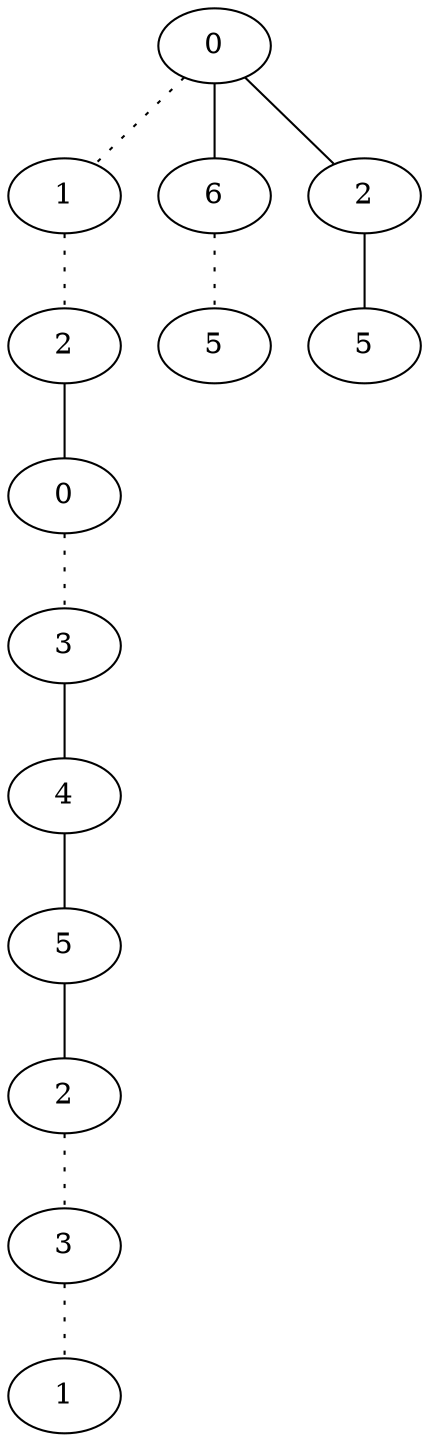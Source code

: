 graph {
a0[label=0];
a1[label=1];
a2[label=2];
a3[label=0];
a4[label=3];
a5[label=4];
a6[label=5];
a7[label=2];
a8[label=3];
a9[label=1];
a10[label=6];
a11[label=5];
a12[label=2];
a13[label=5];
a0 -- a1 [style=dotted];
a0 -- a10;
a0 -- a12;
a1 -- a2 [style=dotted];
a2 -- a3;
a3 -- a4 [style=dotted];
a4 -- a5;
a5 -- a6;
a6 -- a7;
a7 -- a8 [style=dotted];
a8 -- a9 [style=dotted];
a10 -- a11 [style=dotted];
a12 -- a13;
}
